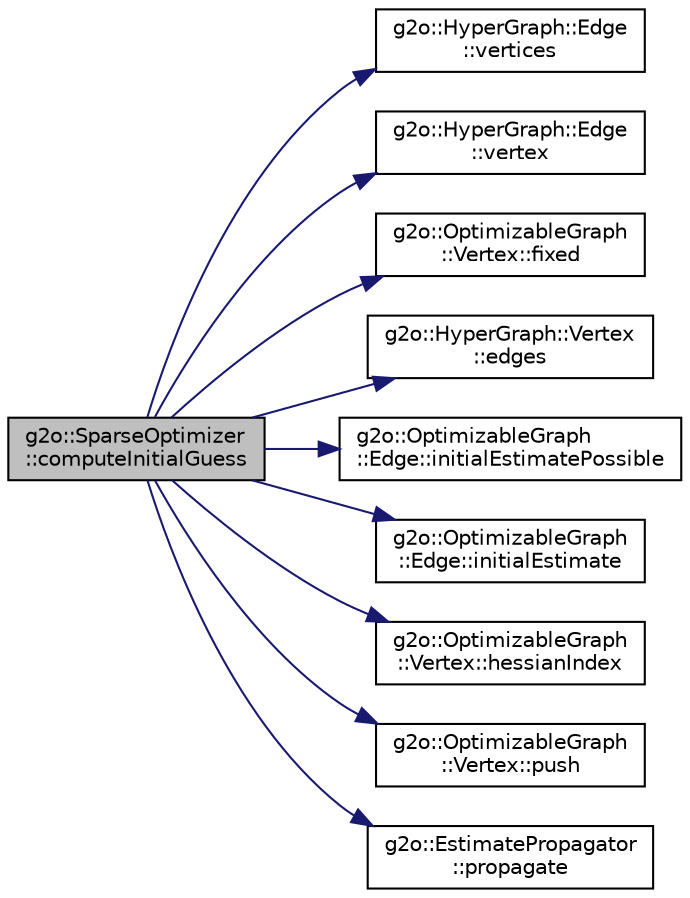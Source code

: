 digraph "g2o::SparseOptimizer::computeInitialGuess"
{
  edge [fontname="Helvetica",fontsize="10",labelfontname="Helvetica",labelfontsize="10"];
  node [fontname="Helvetica",fontsize="10",shape=record];
  rankdir="LR";
  Node32 [label="g2o::SparseOptimizer\l::computeInitialGuess",height=0.2,width=0.4,color="black", fillcolor="grey75", style="filled", fontcolor="black"];
  Node32 -> Node33 [color="midnightblue",fontsize="10",style="solid",fontname="Helvetica"];
  Node33 [label="g2o::HyperGraph::Edge\l::vertices",height=0.2,width=0.4,color="black", fillcolor="white", style="filled",URL="$classg2o_1_1_hyper_graph_1_1_edge.html#aba1717ff01f972bd39ba992c0d9d9e04"];
  Node32 -> Node34 [color="midnightblue",fontsize="10",style="solid",fontname="Helvetica"];
  Node34 [label="g2o::HyperGraph::Edge\l::vertex",height=0.2,width=0.4,color="black", fillcolor="white", style="filled",URL="$classg2o_1_1_hyper_graph_1_1_edge.html#ab644c1c4e38a0112db1435fbc0233f25"];
  Node32 -> Node35 [color="midnightblue",fontsize="10",style="solid",fontname="Helvetica"];
  Node35 [label="g2o::OptimizableGraph\l::Vertex::fixed",height=0.2,width=0.4,color="black", fillcolor="white", style="filled",URL="$classg2o_1_1_optimizable_graph_1_1_vertex.html#a97294e6a1a573a44fe82ba36fc52c619",tooltip="true => this node is fixed during the optimization "];
  Node32 -> Node36 [color="midnightblue",fontsize="10",style="solid",fontname="Helvetica"];
  Node36 [label="g2o::HyperGraph::Vertex\l::edges",height=0.2,width=0.4,color="black", fillcolor="white", style="filled",URL="$classg2o_1_1_hyper_graph_1_1_vertex.html#a3794ff3310c1dc05619bf0b77eaa4caa",tooltip="returns the set of hyper-edges that are leaving/entering in this vertex "];
  Node32 -> Node37 [color="midnightblue",fontsize="10",style="solid",fontname="Helvetica"];
  Node37 [label="g2o::OptimizableGraph\l::Edge::initialEstimatePossible",height=0.2,width=0.4,color="black", fillcolor="white", style="filled",URL="$classg2o_1_1_optimizable_graph_1_1_edge.html#a1cef6ffa0f82f1ad3dd3d7a9f04425ee"];
  Node32 -> Node38 [color="midnightblue",fontsize="10",style="solid",fontname="Helvetica"];
  Node38 [label="g2o::OptimizableGraph\l::Edge::initialEstimate",height=0.2,width=0.4,color="black", fillcolor="white", style="filled",URL="$classg2o_1_1_optimizable_graph_1_1_edge.html#a9519f8892e97f03daacb44ea50ac7f4e"];
  Node32 -> Node39 [color="midnightblue",fontsize="10",style="solid",fontname="Helvetica"];
  Node39 [label="g2o::OptimizableGraph\l::Vertex::hessianIndex",height=0.2,width=0.4,color="black", fillcolor="white", style="filled",URL="$classg2o_1_1_optimizable_graph_1_1_vertex.html#a05a371cfa6314d0f2d209289b01cc922",tooltip="temporary index of this node in the parameter vector obtained from linearization "];
  Node32 -> Node40 [color="midnightblue",fontsize="10",style="solid",fontname="Helvetica"];
  Node40 [label="g2o::OptimizableGraph\l::Vertex::push",height=0.2,width=0.4,color="black", fillcolor="white", style="filled",URL="$classg2o_1_1_optimizable_graph_1_1_vertex.html#aa477ed33d30a01ed468f33bb2a2f2d9d",tooltip="backup the position of the vertex to a stack "];
  Node32 -> Node41 [color="midnightblue",fontsize="10",style="solid",fontname="Helvetica"];
  Node41 [label="g2o::EstimatePropagator\l::propagate",height=0.2,width=0.4,color="black", fillcolor="white", style="filled",URL="$classg2o_1_1_estimate_propagator.html#a3b1df65f9b89d81dff33cb140d4f75d4"];
}
